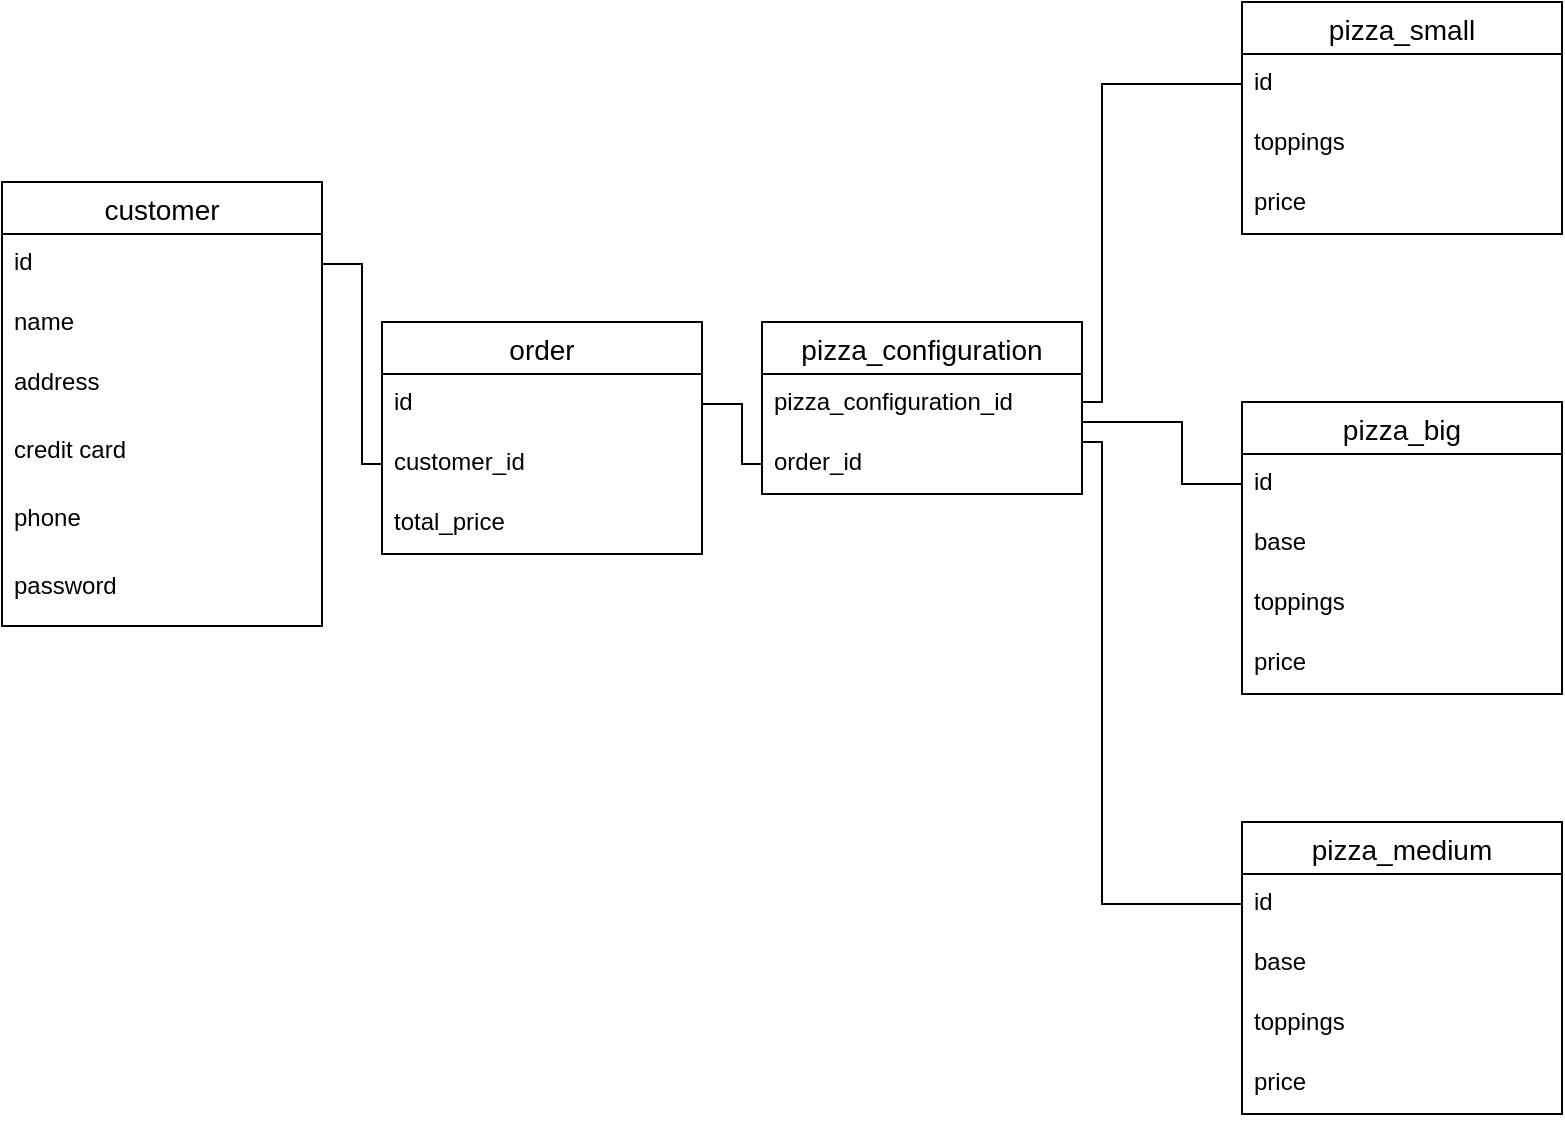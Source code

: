 <mxfile version="14.1.7" type="github">
  <diagram id="QNlZFRfOWiK5gq2nzDMO" name="Page-1">
    <mxGraphModel dx="1186" dy="646" grid="1" gridSize="10" guides="1" tooltips="1" connect="1" arrows="1" fold="1" page="1" pageScale="1" pageWidth="827" pageHeight="1169" math="0" shadow="0">
      <root>
        <mxCell id="0" />
        <mxCell id="1" parent="0" />
        <mxCell id="gvOWE-iNk2zMa072j8G4-14" value="pizza_medium" style="swimlane;fontStyle=0;childLayout=stackLayout;horizontal=1;startSize=26;horizontalStack=0;resizeParent=1;resizeParentMax=0;resizeLast=0;collapsible=1;marginBottom=0;align=center;fontSize=14;" vertex="1" parent="1">
          <mxGeometry x="630" y="580" width="160" height="146" as="geometry" />
        </mxCell>
        <mxCell id="gvOWE-iNk2zMa072j8G4-36" value="id" style="text;strokeColor=none;fillColor=none;spacingLeft=4;spacingRight=4;overflow=hidden;rotatable=0;points=[[0,0.5],[1,0.5]];portConstraint=eastwest;fontSize=12;" vertex="1" parent="gvOWE-iNk2zMa072j8G4-14">
          <mxGeometry y="26" width="160" height="30" as="geometry" />
        </mxCell>
        <mxCell id="gvOWE-iNk2zMa072j8G4-15" value="base" style="text;strokeColor=none;fillColor=none;spacingLeft=4;spacingRight=4;overflow=hidden;rotatable=0;points=[[0,0.5],[1,0.5]];portConstraint=eastwest;fontSize=12;" vertex="1" parent="gvOWE-iNk2zMa072j8G4-14">
          <mxGeometry y="56" width="160" height="30" as="geometry" />
        </mxCell>
        <mxCell id="gvOWE-iNk2zMa072j8G4-16" value="toppings" style="text;strokeColor=none;fillColor=none;spacingLeft=4;spacingRight=4;overflow=hidden;rotatable=0;points=[[0,0.5],[1,0.5]];portConstraint=eastwest;fontSize=12;" vertex="1" parent="gvOWE-iNk2zMa072j8G4-14">
          <mxGeometry y="86" width="160" height="30" as="geometry" />
        </mxCell>
        <mxCell id="gvOWE-iNk2zMa072j8G4-37" value="price" style="text;strokeColor=none;fillColor=none;spacingLeft=4;spacingRight=4;overflow=hidden;rotatable=0;points=[[0,0.5],[1,0.5]];portConstraint=eastwest;fontSize=12;" vertex="1" parent="gvOWE-iNk2zMa072j8G4-14">
          <mxGeometry y="116" width="160" height="30" as="geometry" />
        </mxCell>
        <mxCell id="gvOWE-iNk2zMa072j8G4-22" value="customer" style="swimlane;fontStyle=0;childLayout=stackLayout;horizontal=1;startSize=26;horizontalStack=0;resizeParent=1;resizeParentMax=0;resizeLast=0;collapsible=1;marginBottom=0;align=center;fontSize=14;" vertex="1" parent="1">
          <mxGeometry x="10" y="260" width="160" height="222" as="geometry" />
        </mxCell>
        <mxCell id="gvOWE-iNk2zMa072j8G4-23" value="id" style="text;strokeColor=none;fillColor=none;spacingLeft=4;spacingRight=4;overflow=hidden;rotatable=0;points=[[0,0.5],[1,0.5]];portConstraint=eastwest;fontSize=12;" vertex="1" parent="gvOWE-iNk2zMa072j8G4-22">
          <mxGeometry y="26" width="160" height="30" as="geometry" />
        </mxCell>
        <mxCell id="gvOWE-iNk2zMa072j8G4-24" value="name" style="text;strokeColor=none;fillColor=none;spacingLeft=4;spacingRight=4;overflow=hidden;rotatable=0;points=[[0,0.5],[1,0.5]];portConstraint=eastwest;fontSize=12;" vertex="1" parent="gvOWE-iNk2zMa072j8G4-22">
          <mxGeometry y="56" width="160" height="30" as="geometry" />
        </mxCell>
        <mxCell id="gvOWE-iNk2zMa072j8G4-31" value="address" style="text;strokeColor=none;fillColor=none;spacingLeft=4;spacingRight=4;overflow=hidden;rotatable=0;points=[[0,0.5],[1,0.5]];portConstraint=eastwest;fontSize=12;" vertex="1" parent="gvOWE-iNk2zMa072j8G4-22">
          <mxGeometry y="86" width="160" height="34" as="geometry" />
        </mxCell>
        <mxCell id="gvOWE-iNk2zMa072j8G4-30" value="credit card" style="text;strokeColor=none;fillColor=none;spacingLeft=4;spacingRight=4;overflow=hidden;rotatable=0;points=[[0,0.5],[1,0.5]];portConstraint=eastwest;fontSize=12;" vertex="1" parent="gvOWE-iNk2zMa072j8G4-22">
          <mxGeometry y="120" width="160" height="34" as="geometry" />
        </mxCell>
        <mxCell id="gvOWE-iNk2zMa072j8G4-29" value="phone" style="text;strokeColor=none;fillColor=none;spacingLeft=4;spacingRight=4;overflow=hidden;rotatable=0;points=[[0,0.5],[1,0.5]];portConstraint=eastwest;fontSize=12;" vertex="1" parent="gvOWE-iNk2zMa072j8G4-22">
          <mxGeometry y="154" width="160" height="34" as="geometry" />
        </mxCell>
        <mxCell id="gvOWE-iNk2zMa072j8G4-25" value="password" style="text;strokeColor=none;fillColor=none;spacingLeft=4;spacingRight=4;overflow=hidden;rotatable=0;points=[[0,0.5],[1,0.5]];portConstraint=eastwest;fontSize=12;" vertex="1" parent="gvOWE-iNk2zMa072j8G4-22">
          <mxGeometry y="188" width="160" height="34" as="geometry" />
        </mxCell>
        <mxCell id="gvOWE-iNk2zMa072j8G4-43" value="pizza_big" style="swimlane;fontStyle=0;childLayout=stackLayout;horizontal=1;startSize=26;horizontalStack=0;resizeParent=1;resizeParentMax=0;resizeLast=0;collapsible=1;marginBottom=0;align=center;fontSize=14;" vertex="1" parent="1">
          <mxGeometry x="630" y="370" width="160" height="146" as="geometry" />
        </mxCell>
        <mxCell id="gvOWE-iNk2zMa072j8G4-44" value="id" style="text;strokeColor=none;fillColor=none;spacingLeft=4;spacingRight=4;overflow=hidden;rotatable=0;points=[[0,0.5],[1,0.5]];portConstraint=eastwest;fontSize=12;" vertex="1" parent="gvOWE-iNk2zMa072j8G4-43">
          <mxGeometry y="26" width="160" height="30" as="geometry" />
        </mxCell>
        <mxCell id="gvOWE-iNk2zMa072j8G4-45" value="base" style="text;strokeColor=none;fillColor=none;spacingLeft=4;spacingRight=4;overflow=hidden;rotatable=0;points=[[0,0.5],[1,0.5]];portConstraint=eastwest;fontSize=12;" vertex="1" parent="gvOWE-iNk2zMa072j8G4-43">
          <mxGeometry y="56" width="160" height="30" as="geometry" />
        </mxCell>
        <mxCell id="gvOWE-iNk2zMa072j8G4-46" value="toppings" style="text;strokeColor=none;fillColor=none;spacingLeft=4;spacingRight=4;overflow=hidden;rotatable=0;points=[[0,0.5],[1,0.5]];portConstraint=eastwest;fontSize=12;" vertex="1" parent="gvOWE-iNk2zMa072j8G4-43">
          <mxGeometry y="86" width="160" height="30" as="geometry" />
        </mxCell>
        <mxCell id="gvOWE-iNk2zMa072j8G4-47" value="price" style="text;strokeColor=none;fillColor=none;spacingLeft=4;spacingRight=4;overflow=hidden;rotatable=0;points=[[0,0.5],[1,0.5]];portConstraint=eastwest;fontSize=12;" vertex="1" parent="gvOWE-iNk2zMa072j8G4-43">
          <mxGeometry y="116" width="160" height="30" as="geometry" />
        </mxCell>
        <mxCell id="gvOWE-iNk2zMa072j8G4-48" value="pizza_small" style="swimlane;fontStyle=0;childLayout=stackLayout;horizontal=1;startSize=26;horizontalStack=0;resizeParent=1;resizeParentMax=0;resizeLast=0;collapsible=1;marginBottom=0;align=center;fontSize=14;" vertex="1" parent="1">
          <mxGeometry x="630" y="170" width="160" height="116" as="geometry" />
        </mxCell>
        <mxCell id="gvOWE-iNk2zMa072j8G4-49" value="id" style="text;strokeColor=none;fillColor=none;spacingLeft=4;spacingRight=4;overflow=hidden;rotatable=0;points=[[0,0.5],[1,0.5]];portConstraint=eastwest;fontSize=12;" vertex="1" parent="gvOWE-iNk2zMa072j8G4-48">
          <mxGeometry y="26" width="160" height="30" as="geometry" />
        </mxCell>
        <mxCell id="gvOWE-iNk2zMa072j8G4-51" value="toppings" style="text;strokeColor=none;fillColor=none;spacingLeft=4;spacingRight=4;overflow=hidden;rotatable=0;points=[[0,0.5],[1,0.5]];portConstraint=eastwest;fontSize=12;" vertex="1" parent="gvOWE-iNk2zMa072j8G4-48">
          <mxGeometry y="56" width="160" height="30" as="geometry" />
        </mxCell>
        <mxCell id="gvOWE-iNk2zMa072j8G4-52" value="price" style="text;strokeColor=none;fillColor=none;spacingLeft=4;spacingRight=4;overflow=hidden;rotatable=0;points=[[0,0.5],[1,0.5]];portConstraint=eastwest;fontSize=12;" vertex="1" parent="gvOWE-iNk2zMa072j8G4-48">
          <mxGeometry y="86" width="160" height="30" as="geometry" />
        </mxCell>
        <mxCell id="gvOWE-iNk2zMa072j8G4-53" value="order" style="swimlane;fontStyle=0;childLayout=stackLayout;horizontal=1;startSize=26;horizontalStack=0;resizeParent=1;resizeParentMax=0;resizeLast=0;collapsible=1;marginBottom=0;align=center;fontSize=14;" vertex="1" parent="1">
          <mxGeometry x="200" y="330" width="160" height="116" as="geometry" />
        </mxCell>
        <mxCell id="gvOWE-iNk2zMa072j8G4-54" value="id" style="text;strokeColor=none;fillColor=none;spacingLeft=4;spacingRight=4;overflow=hidden;rotatable=0;points=[[0,0.5],[1,0.5]];portConstraint=eastwest;fontSize=12;" vertex="1" parent="gvOWE-iNk2zMa072j8G4-53">
          <mxGeometry y="26" width="160" height="30" as="geometry" />
        </mxCell>
        <mxCell id="gvOWE-iNk2zMa072j8G4-55" value="customer_id" style="text;strokeColor=none;fillColor=none;spacingLeft=4;spacingRight=4;overflow=hidden;rotatable=0;points=[[0,0.5],[1,0.5]];portConstraint=eastwest;fontSize=12;" vertex="1" parent="gvOWE-iNk2zMa072j8G4-53">
          <mxGeometry y="56" width="160" height="30" as="geometry" />
        </mxCell>
        <mxCell id="gvOWE-iNk2zMa072j8G4-56" value="total_price" style="text;strokeColor=none;fillColor=none;spacingLeft=4;spacingRight=4;overflow=hidden;rotatable=0;points=[[0,0.5],[1,0.5]];portConstraint=eastwest;fontSize=12;" vertex="1" parent="gvOWE-iNk2zMa072j8G4-53">
          <mxGeometry y="86" width="160" height="30" as="geometry" />
        </mxCell>
        <mxCell id="gvOWE-iNk2zMa072j8G4-58" value="" style="endArrow=none;html=1;rounded=0;entryX=0;entryY=0.5;entryDx=0;entryDy=0;exitX=1;exitY=0.5;exitDx=0;exitDy=0;" edge="1" parent="1" source="gvOWE-iNk2zMa072j8G4-23" target="gvOWE-iNk2zMa072j8G4-55">
          <mxGeometry relative="1" as="geometry">
            <mxPoint x="220" y="340" as="sourcePoint" />
            <mxPoint x="380" y="340" as="targetPoint" />
            <Array as="points">
              <mxPoint x="190" y="301" />
              <mxPoint x="190" y="401" />
            </Array>
          </mxGeometry>
        </mxCell>
        <mxCell id="gvOWE-iNk2zMa072j8G4-59" value="" style="endArrow=none;html=1;rounded=0;entryX=0;entryY=0.5;entryDx=0;entryDy=0;" edge="1" parent="1" target="gvOWE-iNk2zMa072j8G4-49">
          <mxGeometry relative="1" as="geometry">
            <mxPoint x="550" y="370" as="sourcePoint" />
            <mxPoint x="520" y="210" as="targetPoint" />
            <Array as="points">
              <mxPoint x="560" y="370" />
              <mxPoint x="560" y="211" />
            </Array>
          </mxGeometry>
        </mxCell>
        <mxCell id="gvOWE-iNk2zMa072j8G4-60" value="" style="endArrow=none;html=1;rounded=0;entryX=0;entryY=0.5;entryDx=0;entryDy=0;" edge="1" parent="1" target="gvOWE-iNk2zMa072j8G4-44">
          <mxGeometry relative="1" as="geometry">
            <mxPoint x="560" y="380" as="sourcePoint" />
            <mxPoint x="550" y="410" as="targetPoint" />
            <Array as="points">
              <mxPoint x="550" y="380" />
              <mxPoint x="560" y="380" />
              <mxPoint x="600" y="380" />
              <mxPoint x="600" y="411" />
            </Array>
          </mxGeometry>
        </mxCell>
        <mxCell id="gvOWE-iNk2zMa072j8G4-61" value="" style="endArrow=none;html=1;rounded=0;entryX=0;entryY=0.5;entryDx=0;entryDy=0;" edge="1" parent="1" target="gvOWE-iNk2zMa072j8G4-36">
          <mxGeometry relative="1" as="geometry">
            <mxPoint x="550" y="390" as="sourcePoint" />
            <mxPoint x="530" y="620" as="targetPoint" />
            <Array as="points">
              <mxPoint x="560" y="390" />
              <mxPoint x="560" y="520" />
              <mxPoint x="560" y="621" />
            </Array>
          </mxGeometry>
        </mxCell>
        <mxCell id="gvOWE-iNk2zMa072j8G4-64" value="pizza_configuration" style="swimlane;fontStyle=0;childLayout=stackLayout;horizontal=1;startSize=26;horizontalStack=0;resizeParent=1;resizeParentMax=0;resizeLast=0;collapsible=1;marginBottom=0;align=center;fontSize=14;" vertex="1" parent="1">
          <mxGeometry x="390" y="330" width="160" height="86" as="geometry" />
        </mxCell>
        <mxCell id="gvOWE-iNk2zMa072j8G4-65" value="pizza_configuration_id" style="text;strokeColor=none;fillColor=none;spacingLeft=4;spacingRight=4;overflow=hidden;rotatable=0;points=[[0,0.5],[1,0.5]];portConstraint=eastwest;fontSize=12;" vertex="1" parent="gvOWE-iNk2zMa072j8G4-64">
          <mxGeometry y="26" width="160" height="30" as="geometry" />
        </mxCell>
        <mxCell id="gvOWE-iNk2zMa072j8G4-66" value="order_id" style="text;strokeColor=none;fillColor=none;spacingLeft=4;spacingRight=4;overflow=hidden;rotatable=0;points=[[0,0.5],[1,0.5]];portConstraint=eastwest;fontSize=12;" vertex="1" parent="gvOWE-iNk2zMa072j8G4-64">
          <mxGeometry y="56" width="160" height="30" as="geometry" />
        </mxCell>
        <mxCell id="gvOWE-iNk2zMa072j8G4-68" value="" style="endArrow=none;html=1;rounded=0;exitX=1;exitY=0.5;exitDx=0;exitDy=0;entryX=0;entryY=0.5;entryDx=0;entryDy=0;" edge="1" parent="1" source="gvOWE-iNk2zMa072j8G4-54" target="gvOWE-iNk2zMa072j8G4-66">
          <mxGeometry relative="1" as="geometry">
            <mxPoint x="350" y="490" as="sourcePoint" />
            <mxPoint x="510" y="490" as="targetPoint" />
            <Array as="points">
              <mxPoint x="380" y="371" />
              <mxPoint x="380" y="401" />
            </Array>
          </mxGeometry>
        </mxCell>
      </root>
    </mxGraphModel>
  </diagram>
</mxfile>
